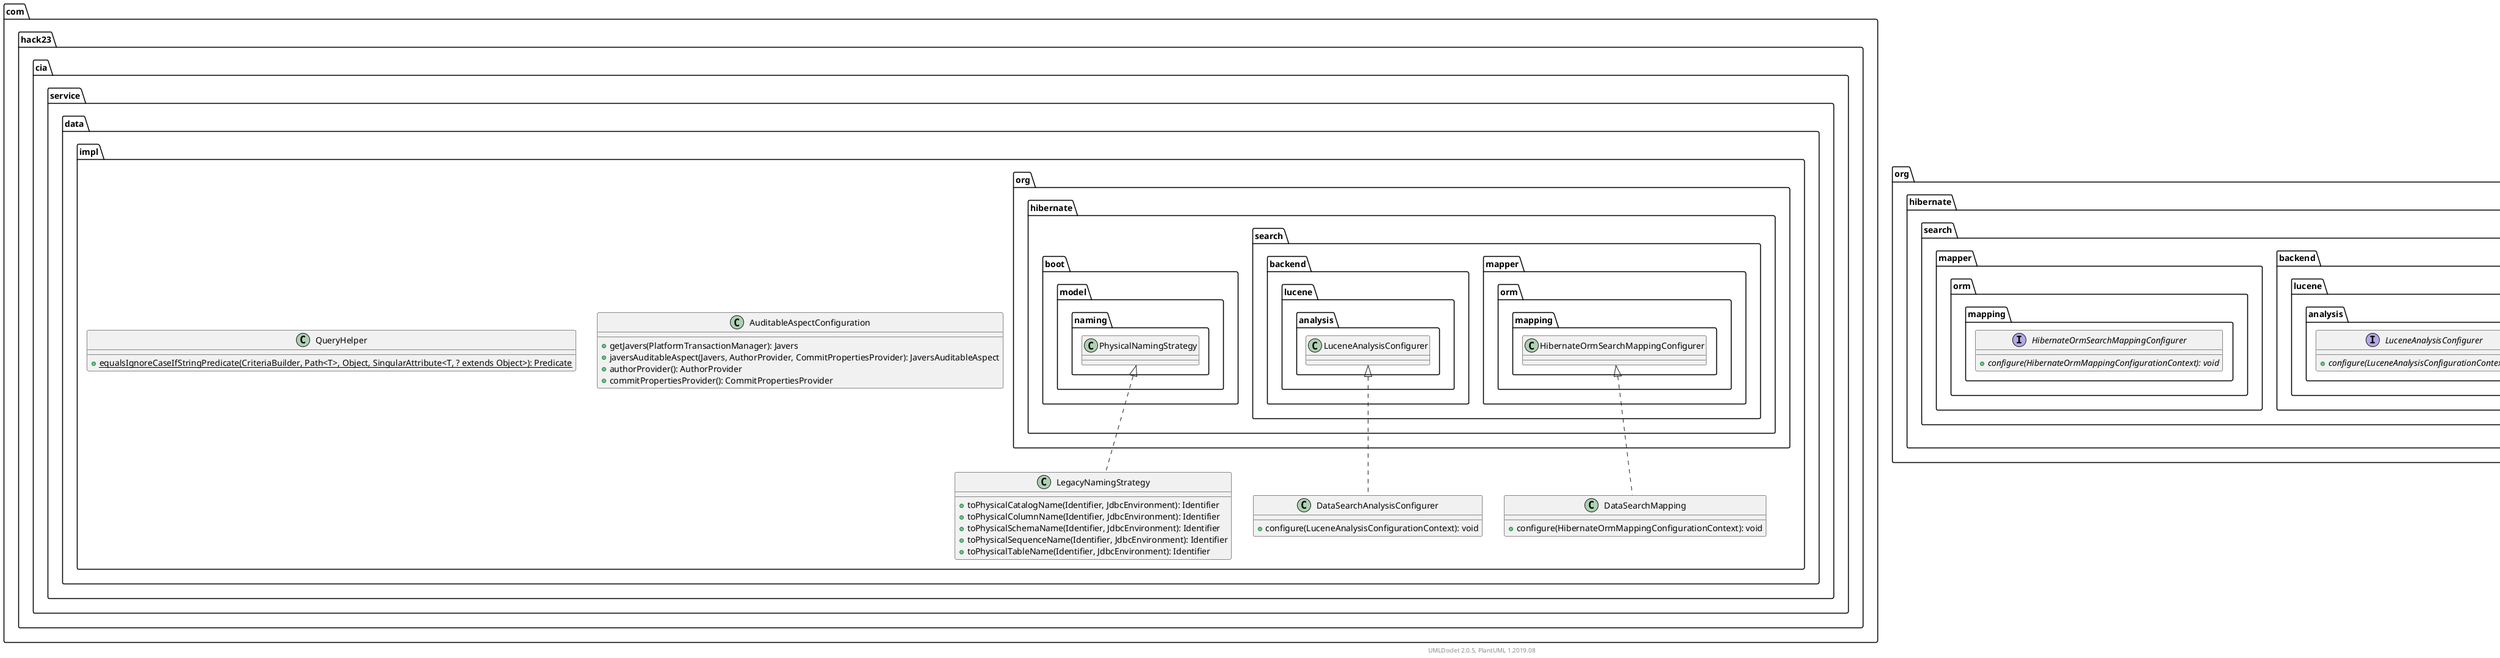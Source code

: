 @startuml
    namespace com.hack23.cia.service.data.impl {

        class AuditableAspectConfiguration [[AuditableAspectConfiguration.html]] {
            +getJavers(PlatformTransactionManager): Javers
            +javersAuditableAspect(Javers, AuthorProvider, CommitPropertiesProvider): JaversAuditableAspect
            +authorProvider(): AuthorProvider
            +commitPropertiesProvider(): CommitPropertiesProvider
        }

        class LegacyNamingStrategy [[LegacyNamingStrategy.html]] {
            +toPhysicalCatalogName(Identifier, JdbcEnvironment): Identifier
            +toPhysicalColumnName(Identifier, JdbcEnvironment): Identifier
            +toPhysicalSchemaName(Identifier, JdbcEnvironment): Identifier
            +toPhysicalSequenceName(Identifier, JdbcEnvironment): Identifier
            +toPhysicalTableName(Identifier, JdbcEnvironment): Identifier
        }

        class DataSearchAnalysisConfigurer [[DataSearchAnalysisConfigurer.html]] {
            +configure(LuceneAnalysisConfigurationContext): void
        }

        class DataSearchMapping [[DataSearchMapping.html]] {
            +configure(HibernateOrmMappingConfigurationContext): void
        }

        class QueryHelper [[QueryHelper.html]] {
            {static} +equalsIgnoreCaseIfStringPredicate(CriteriaBuilder, Path<T>, Object, SingularAttribute<T, ? extends Object>): Predicate
        }

        org.hibernate.boot.model.naming.PhysicalNamingStrategy <|.. LegacyNamingStrategy
        org.hibernate.search.backend.lucene.analysis.LuceneAnalysisConfigurer <|.. DataSearchAnalysisConfigurer
        org.hibernate.search.mapper.orm.mapping.HibernateOrmSearchMappingConfigurer <|.. DataSearchMapping
    }

    namespace org.hibernate.boot.model.naming {
        interface PhysicalNamingStrategy {
            {abstract} +toPhysicalCatalogName(Identifier, JdbcEnvironment): Identifier
            {abstract} +toPhysicalSchemaName(Identifier, JdbcEnvironment): Identifier
            {abstract} +toPhysicalTableName(Identifier, JdbcEnvironment): Identifier
            {abstract} +toPhysicalSequenceName(Identifier, JdbcEnvironment): Identifier
            {abstract} +toPhysicalColumnName(Identifier, JdbcEnvironment): Identifier
        }
    }

    namespace org.hibernate.search.backend.lucene.analysis {
        interface LuceneAnalysisConfigurer {
            {abstract} +configure(LuceneAnalysisConfigurationContext): void
        }
    }

    namespace org.hibernate.search.mapper.orm.mapping {
        interface HibernateOrmSearchMappingConfigurer {
            {abstract} +configure(HibernateOrmMappingConfigurationContext): void
        }
    }

    center footer UMLDoclet 2.0.5, PlantUML 1.2019.08
@enduml

